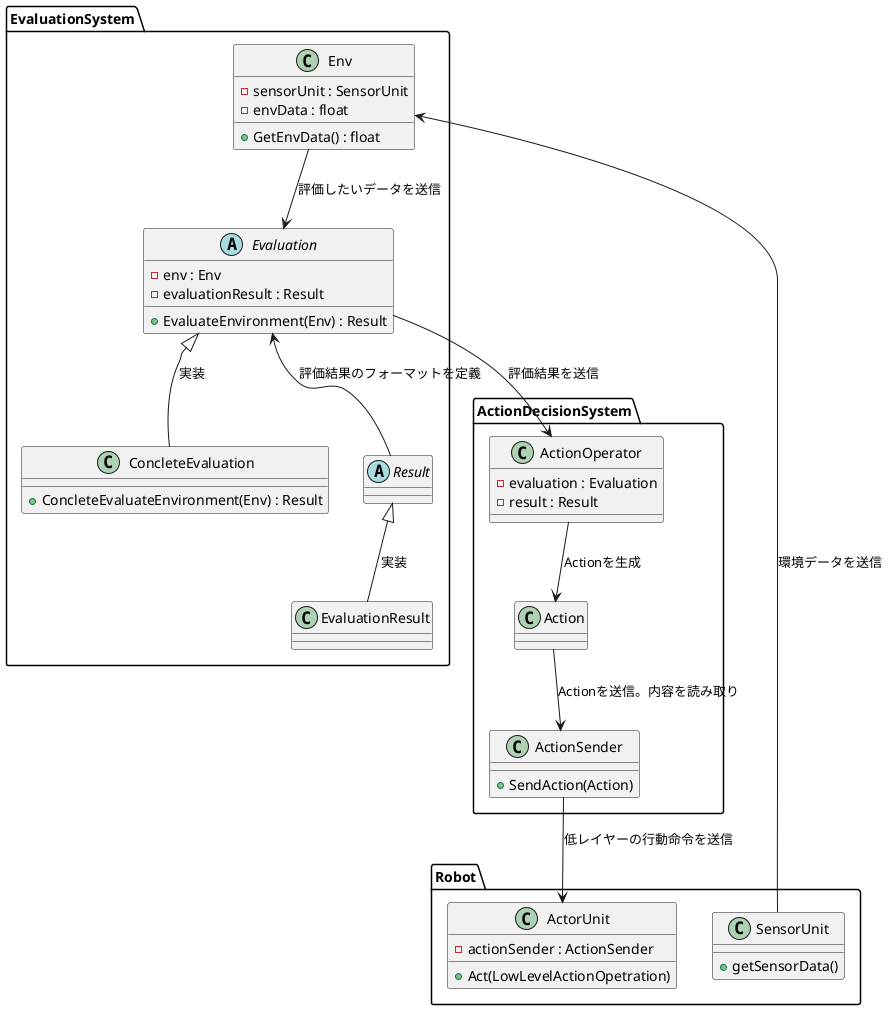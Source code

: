 @startuml

package Robot{
	class ActorUnit{
		- actionSender : ActionSender
		+ Act(LowLevelActionOpetration)
	}
	class SensorUnit{
		+ getSensorData()
	}
}

package EvaluationSystem{
	class Env{
		- sensorUnit : SensorUnit
		- envData : float
		+ GetEnvData() : float
	}
	abstract Evaluation{
		- env : Env
		- evaluationResult : Result
		+ EvaluateEnvironment(Env) : Result
	}
	class ConcleteEvaluation{
		+ ConcleteEvaluateEnvironment(Env) : Result
	}

	abstract Result
	class EvaluationResult
}

SensorUnit --> Env : 環境データを送信
Env --> Evaluation : 評価したいデータを送信
Evaluation <-- Result : 評価結果のフォーマットを定義
Evaluation <|-- ConcleteEvaluation : 実装
Result <|-- EvaluationResult : 実装


package ActionDecisionSystem{
	class ActionOperator{
		- evaluation : Evaluation
		- result : Result
	}
	class Action
	class ActionSender{
		+ SendAction(Action)
	}
}

Evaluation --> ActionOperator : 評価結果を送信
ActionOperator --> Action : Actionを生成
Action --> ActionSender : Actionを送信。内容を読み取り
ActionSender --> ActorUnit : 低レイヤーの行動命令を送信

@enduml